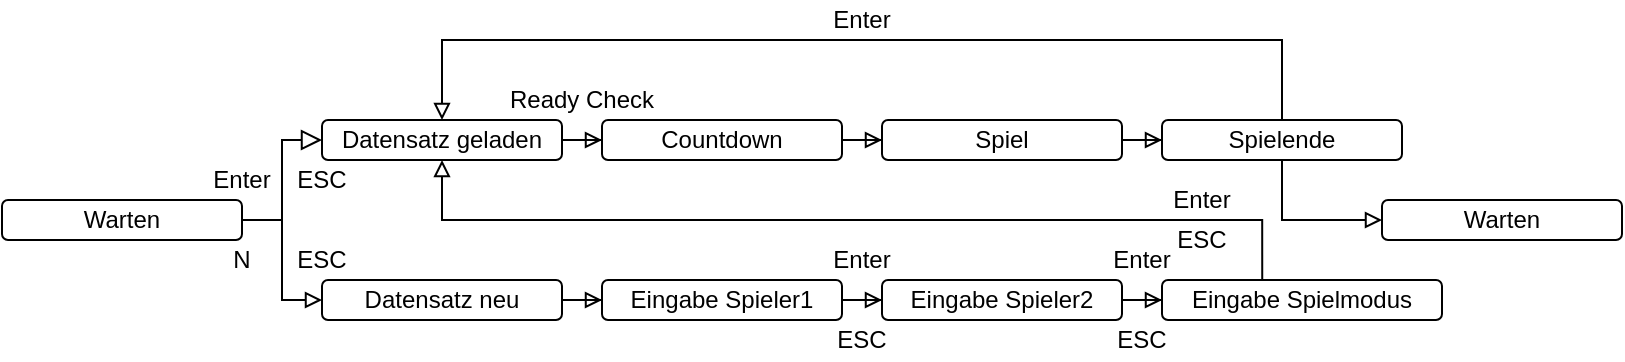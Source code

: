 <mxfile version="12.6.7" type="device"><diagram id="C5RBs43oDa-KdzZeNtuy" name="Page-1"><mxGraphModel dx="1422" dy="779" grid="1" gridSize="10" guides="1" tooltips="1" connect="1" arrows="1" fold="1" page="1" pageScale="1" pageWidth="827" pageHeight="1169" math="0" shadow="0"><root><mxCell id="WIyWlLk6GJQsqaUBKTNV-0"/><mxCell id="WIyWlLk6GJQsqaUBKTNV-1" parent="WIyWlLk6GJQsqaUBKTNV-0"/><mxCell id="WIyWlLk6GJQsqaUBKTNV-2" value="" style="rounded=0;html=1;jettySize=auto;orthogonalLoop=1;fontSize=11;endArrow=block;endFill=0;endSize=8;strokeWidth=1;shadow=0;labelBackgroundColor=none;edgeStyle=orthogonalEdgeStyle;entryX=0;entryY=0.5;entryDx=0;entryDy=0;" parent="WIyWlLk6GJQsqaUBKTNV-1" source="WIyWlLk6GJQsqaUBKTNV-3" target="VHeM-geq5VqNIjhTFCCC-4" edge="1"><mxGeometry relative="1" as="geometry"><mxPoint x="150" y="170" as="targetPoint"/><Array as="points"><mxPoint x="140" y="160"/><mxPoint x="140" y="120"/></Array></mxGeometry></mxCell><mxCell id="VHeM-geq5VqNIjhTFCCC-11" value="" style="edgeStyle=orthogonalEdgeStyle;rounded=0;orthogonalLoop=1;jettySize=auto;html=1;endArrow=block;endFill=0;" parent="WIyWlLk6GJQsqaUBKTNV-1" target="VHeM-geq5VqNIjhTFCCC-10" edge="1"><mxGeometry relative="1" as="geometry"><mxPoint x="130" y="160" as="sourcePoint"/><Array as="points"><mxPoint x="140" y="160"/><mxPoint x="140" y="200"/></Array></mxGeometry></mxCell><mxCell id="WIyWlLk6GJQsqaUBKTNV-3" value="Warten" style="rounded=1;whiteSpace=wrap;html=1;fontSize=12;glass=0;strokeWidth=1;shadow=0;" parent="WIyWlLk6GJQsqaUBKTNV-1" vertex="1"><mxGeometry y="150" width="120" height="20" as="geometry"/></mxCell><mxCell id="VHeM-geq5VqNIjhTFCCC-13" value="" style="edgeStyle=orthogonalEdgeStyle;rounded=0;orthogonalLoop=1;jettySize=auto;html=1;endArrow=block;endFill=0;" parent="WIyWlLk6GJQsqaUBKTNV-1" source="VHeM-geq5VqNIjhTFCCC-10" target="VHeM-geq5VqNIjhTFCCC-12" edge="1"><mxGeometry relative="1" as="geometry"/></mxCell><mxCell id="VHeM-geq5VqNIjhTFCCC-10" value="Datensatz neu" style="rounded=1;whiteSpace=wrap;html=1;fontSize=12;glass=0;strokeWidth=1;shadow=0;" parent="WIyWlLk6GJQsqaUBKTNV-1" vertex="1"><mxGeometry x="160" y="190" width="120" height="20" as="geometry"/></mxCell><mxCell id="VHeM-geq5VqNIjhTFCCC-16" value="" style="edgeStyle=orthogonalEdgeStyle;rounded=0;orthogonalLoop=1;jettySize=auto;html=1;endArrow=block;endFill=0;" parent="WIyWlLk6GJQsqaUBKTNV-1" source="VHeM-geq5VqNIjhTFCCC-12" target="VHeM-geq5VqNIjhTFCCC-15" edge="1"><mxGeometry relative="1" as="geometry"/></mxCell><mxCell id="VHeM-geq5VqNIjhTFCCC-12" value="Eingabe Spieler1" style="rounded=1;whiteSpace=wrap;html=1;fontSize=12;glass=0;strokeWidth=1;shadow=0;" parent="WIyWlLk6GJQsqaUBKTNV-1" vertex="1"><mxGeometry x="300" y="190" width="120" height="20" as="geometry"/></mxCell><mxCell id="VHeM-geq5VqNIjhTFCCC-18" value="" style="edgeStyle=orthogonalEdgeStyle;rounded=0;orthogonalLoop=1;jettySize=auto;html=1;endArrow=block;endFill=0;" parent="WIyWlLk6GJQsqaUBKTNV-1" source="VHeM-geq5VqNIjhTFCCC-15" target="VHeM-geq5VqNIjhTFCCC-17" edge="1"><mxGeometry relative="1" as="geometry"/></mxCell><mxCell id="VHeM-geq5VqNIjhTFCCC-15" value="Eingabe Spieler2" style="rounded=1;whiteSpace=wrap;html=1;fontSize=12;glass=0;strokeWidth=1;shadow=0;" parent="WIyWlLk6GJQsqaUBKTNV-1" vertex="1"><mxGeometry x="440" y="190" width="120" height="20" as="geometry"/></mxCell><mxCell id="VHeM-geq5VqNIjhTFCCC-20" style="edgeStyle=orthogonalEdgeStyle;rounded=0;orthogonalLoop=1;jettySize=auto;html=1;exitX=0.358;exitY=0;exitDx=0;exitDy=0;entryX=0.5;entryY=1;entryDx=0;entryDy=0;endArrow=block;endFill=0;exitPerimeter=0;" parent="WIyWlLk6GJQsqaUBKTNV-1" source="VHeM-geq5VqNIjhTFCCC-17" target="VHeM-geq5VqNIjhTFCCC-4" edge="1"><mxGeometry relative="1" as="geometry"/></mxCell><mxCell id="VHeM-geq5VqNIjhTFCCC-17" value="Eingabe Spielmodus" style="rounded=1;whiteSpace=wrap;html=1;fontSize=12;glass=0;strokeWidth=1;shadow=0;" parent="WIyWlLk6GJQsqaUBKTNV-1" vertex="1"><mxGeometry x="580" y="190" width="140" height="20" as="geometry"/></mxCell><mxCell id="VHeM-geq5VqNIjhTFCCC-22" value="" style="edgeStyle=orthogonalEdgeStyle;rounded=0;orthogonalLoop=1;jettySize=auto;html=1;endArrow=block;endFill=0;" parent="WIyWlLk6GJQsqaUBKTNV-1" source="VHeM-geq5VqNIjhTFCCC-4" target="VHeM-geq5VqNIjhTFCCC-21" edge="1"><mxGeometry relative="1" as="geometry"/></mxCell><mxCell id="VHeM-geq5VqNIjhTFCCC-4" value="Datensatz geladen" style="rounded=1;whiteSpace=wrap;html=1;fontSize=12;glass=0;strokeWidth=1;shadow=0;" parent="WIyWlLk6GJQsqaUBKTNV-1" vertex="1"><mxGeometry x="160" y="110" width="120" height="20" as="geometry"/></mxCell><mxCell id="VHeM-geq5VqNIjhTFCCC-24" value="" style="edgeStyle=orthogonalEdgeStyle;rounded=0;orthogonalLoop=1;jettySize=auto;html=1;endArrow=block;endFill=0;" parent="WIyWlLk6GJQsqaUBKTNV-1" source="VHeM-geq5VqNIjhTFCCC-21" target="VHeM-geq5VqNIjhTFCCC-23" edge="1"><mxGeometry relative="1" as="geometry"/></mxCell><mxCell id="VHeM-geq5VqNIjhTFCCC-21" value="Countdown" style="rounded=1;whiteSpace=wrap;html=1;fontSize=12;glass=0;strokeWidth=1;shadow=0;" parent="WIyWlLk6GJQsqaUBKTNV-1" vertex="1"><mxGeometry x="300" y="110" width="120" height="20" as="geometry"/></mxCell><mxCell id="VHeM-geq5VqNIjhTFCCC-26" value="" style="edgeStyle=orthogonalEdgeStyle;rounded=0;orthogonalLoop=1;jettySize=auto;html=1;endArrow=block;endFill=0;" parent="WIyWlLk6GJQsqaUBKTNV-1" source="VHeM-geq5VqNIjhTFCCC-23" target="VHeM-geq5VqNIjhTFCCC-25" edge="1"><mxGeometry relative="1" as="geometry"/></mxCell><mxCell id="VHeM-geq5VqNIjhTFCCC-23" value="Spiel" style="rounded=1;whiteSpace=wrap;html=1;fontSize=12;glass=0;strokeWidth=1;shadow=0;" parent="WIyWlLk6GJQsqaUBKTNV-1" vertex="1"><mxGeometry x="440" y="110" width="120" height="20" as="geometry"/></mxCell><mxCell id="VHeM-geq5VqNIjhTFCCC-27" style="edgeStyle=orthogonalEdgeStyle;rounded=0;orthogonalLoop=1;jettySize=auto;html=1;exitX=0.5;exitY=0;exitDx=0;exitDy=0;entryX=0.5;entryY=0;entryDx=0;entryDy=0;endArrow=block;endFill=0;" parent="WIyWlLk6GJQsqaUBKTNV-1" source="VHeM-geq5VqNIjhTFCCC-25" target="VHeM-geq5VqNIjhTFCCC-4" edge="1"><mxGeometry relative="1" as="geometry"><Array as="points"><mxPoint x="640" y="70"/><mxPoint x="220" y="70"/></Array></mxGeometry></mxCell><mxCell id="VHeM-geq5VqNIjhTFCCC-29" value="" style="edgeStyle=orthogonalEdgeStyle;rounded=0;orthogonalLoop=1;jettySize=auto;html=1;endArrow=block;endFill=0;entryX=0;entryY=0.5;entryDx=0;entryDy=0;" parent="WIyWlLk6GJQsqaUBKTNV-1" source="VHeM-geq5VqNIjhTFCCC-25" target="VHeM-geq5VqNIjhTFCCC-28" edge="1"><mxGeometry relative="1" as="geometry"/></mxCell><mxCell id="VHeM-geq5VqNIjhTFCCC-25" value="Spielende" style="rounded=1;whiteSpace=wrap;html=1;fontSize=12;glass=0;strokeWidth=1;shadow=0;" parent="WIyWlLk6GJQsqaUBKTNV-1" vertex="1"><mxGeometry x="580" y="110" width="120" height="20" as="geometry"/></mxCell><mxCell id="VHeM-geq5VqNIjhTFCCC-28" value="Warten" style="rounded=1;whiteSpace=wrap;html=1;fontSize=12;glass=0;strokeWidth=1;shadow=0;" parent="WIyWlLk6GJQsqaUBKTNV-1" vertex="1"><mxGeometry x="690" y="150" width="120" height="20" as="geometry"/></mxCell><mxCell id="VHeM-geq5VqNIjhTFCCC-30" value="Enter" style="text;html=1;align=center;verticalAlign=middle;whiteSpace=wrap;rounded=0;" parent="WIyWlLk6GJQsqaUBKTNV-1" vertex="1"><mxGeometry x="100" y="130" width="40" height="20" as="geometry"/></mxCell><mxCell id="VHeM-geq5VqNIjhTFCCC-31" value="Enter" style="text;html=1;align=center;verticalAlign=middle;whiteSpace=wrap;rounded=0;" parent="WIyWlLk6GJQsqaUBKTNV-1" vertex="1"><mxGeometry x="410" y="50" width="40" height="20" as="geometry"/></mxCell><mxCell id="VHeM-geq5VqNIjhTFCCC-33" value="Enter" style="text;html=1;align=center;verticalAlign=middle;whiteSpace=wrap;rounded=0;" parent="WIyWlLk6GJQsqaUBKTNV-1" vertex="1"><mxGeometry x="410" y="170" width="40" height="20" as="geometry"/></mxCell><mxCell id="VHeM-geq5VqNIjhTFCCC-34" value="Enter" style="text;html=1;align=center;verticalAlign=middle;whiteSpace=wrap;rounded=0;" parent="WIyWlLk6GJQsqaUBKTNV-1" vertex="1"><mxGeometry x="550" y="170" width="40" height="20" as="geometry"/></mxCell><mxCell id="VHeM-geq5VqNIjhTFCCC-36" value="ESC" style="text;html=1;align=center;verticalAlign=middle;whiteSpace=wrap;rounded=0;" parent="WIyWlLk6GJQsqaUBKTNV-1" vertex="1"><mxGeometry x="410" y="210" width="40" height="20" as="geometry"/></mxCell><mxCell id="VHeM-geq5VqNIjhTFCCC-37" value="ESC" style="text;html=1;align=center;verticalAlign=middle;whiteSpace=wrap;rounded=0;" parent="WIyWlLk6GJQsqaUBKTNV-1" vertex="1"><mxGeometry x="550" y="210" width="40" height="20" as="geometry"/></mxCell><mxCell id="VHeM-geq5VqNIjhTFCCC-38" value="Enter" style="text;html=1;align=center;verticalAlign=middle;whiteSpace=wrap;rounded=0;" parent="WIyWlLk6GJQsqaUBKTNV-1" vertex="1"><mxGeometry x="580" y="140" width="40" height="20" as="geometry"/></mxCell><mxCell id="VHeM-geq5VqNIjhTFCCC-39" value="ESC" style="text;html=1;align=center;verticalAlign=middle;whiteSpace=wrap;rounded=0;" parent="WIyWlLk6GJQsqaUBKTNV-1" vertex="1"><mxGeometry x="580" y="160" width="40" height="20" as="geometry"/></mxCell><mxCell id="VHeM-geq5VqNIjhTFCCC-40" value="ESC" style="text;html=1;align=center;verticalAlign=middle;whiteSpace=wrap;rounded=0;" parent="WIyWlLk6GJQsqaUBKTNV-1" vertex="1"><mxGeometry x="140" y="130" width="40" height="20" as="geometry"/></mxCell><mxCell id="VHeM-geq5VqNIjhTFCCC-41" value="Ready&amp;nbsp;Check" style="text;html=1;align=center;verticalAlign=middle;whiteSpace=wrap;rounded=0;" parent="WIyWlLk6GJQsqaUBKTNV-1" vertex="1"><mxGeometry x="270" y="80" width="40" height="40" as="geometry"/></mxCell><mxCell id="3xOuDn7_3q2Z0gkTVKld-0" value="N" style="text;html=1;align=center;verticalAlign=middle;whiteSpace=wrap;rounded=0;" vertex="1" parent="WIyWlLk6GJQsqaUBKTNV-1"><mxGeometry x="100" y="170" width="40" height="20" as="geometry"/></mxCell><mxCell id="3xOuDn7_3q2Z0gkTVKld-1" value="ESC" style="text;html=1;align=center;verticalAlign=middle;whiteSpace=wrap;rounded=0;" vertex="1" parent="WIyWlLk6GJQsqaUBKTNV-1"><mxGeometry x="140" y="170" width="40" height="20" as="geometry"/></mxCell></root></mxGraphModel></diagram></mxfile>